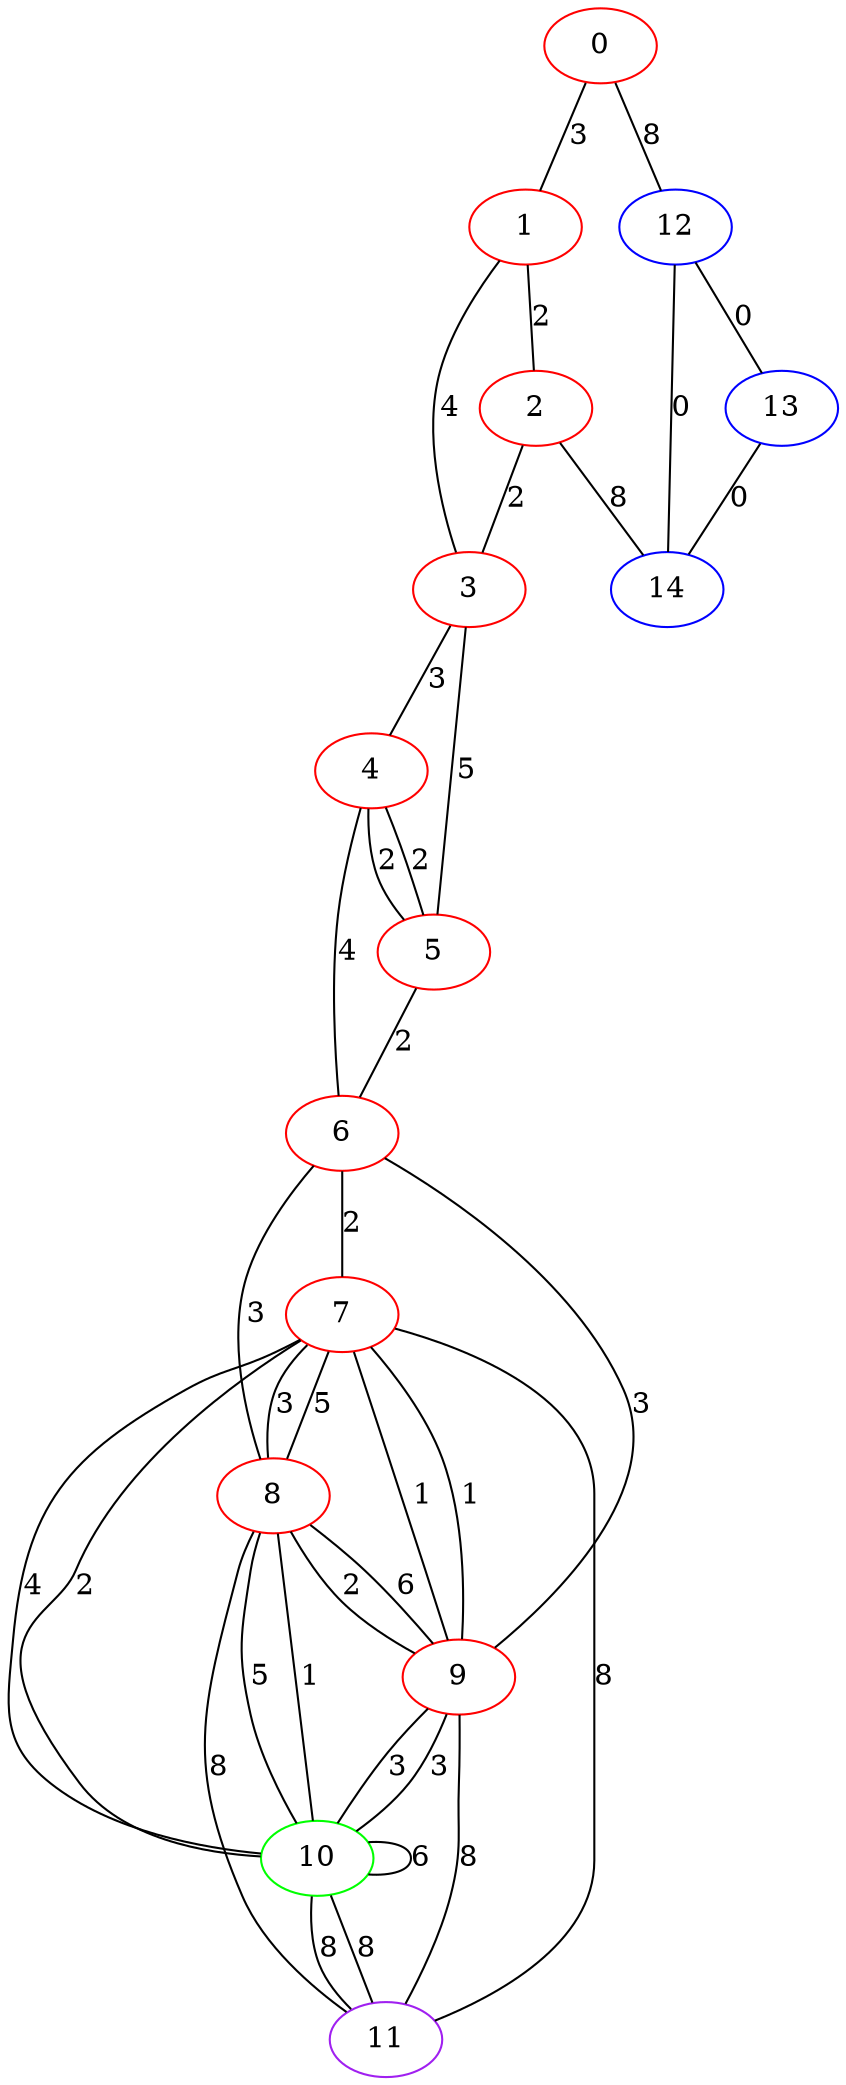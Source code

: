 graph "" {
0 [color=red, weight=1];
1 [color=red, weight=1];
2 [color=red, weight=1];
3 [color=red, weight=1];
4 [color=red, weight=1];
5 [color=red, weight=1];
6 [color=red, weight=1];
7 [color=red, weight=1];
8 [color=red, weight=1];
9 [color=red, weight=1];
10 [color=green, weight=2];
11 [color=purple, weight=4];
12 [color=blue, weight=3];
13 [color=blue, weight=3];
14 [color=blue, weight=3];
0 -- 1  [key=0, label=3];
0 -- 12  [key=0, label=8];
1 -- 2  [key=0, label=2];
1 -- 3  [key=0, label=4];
2 -- 3  [key=0, label=2];
2 -- 14  [key=0, label=8];
3 -- 4  [key=0, label=3];
3 -- 5  [key=0, label=5];
4 -- 5  [key=0, label=2];
4 -- 5  [key=1, label=2];
4 -- 6  [key=0, label=4];
5 -- 6  [key=0, label=2];
6 -- 8  [key=0, label=3];
6 -- 9  [key=0, label=3];
6 -- 7  [key=0, label=2];
7 -- 8  [key=0, label=5];
7 -- 8  [key=1, label=3];
7 -- 9  [key=0, label=1];
7 -- 9  [key=1, label=1];
7 -- 10  [key=0, label=2];
7 -- 10  [key=1, label=4];
7 -- 11  [key=0, label=8];
8 -- 9  [key=0, label=6];
8 -- 9  [key=1, label=2];
8 -- 10  [key=0, label=5];
8 -- 10  [key=1, label=1];
8 -- 11  [key=0, label=8];
9 -- 10  [key=0, label=3];
9 -- 10  [key=1, label=3];
9 -- 11  [key=0, label=8];
10 -- 10  [key=0, label=6];
10 -- 11  [key=0, label=8];
10 -- 11  [key=1, label=8];
12 -- 13  [key=0, label=0];
12 -- 14  [key=0, label=0];
13 -- 14  [key=0, label=0];
}
